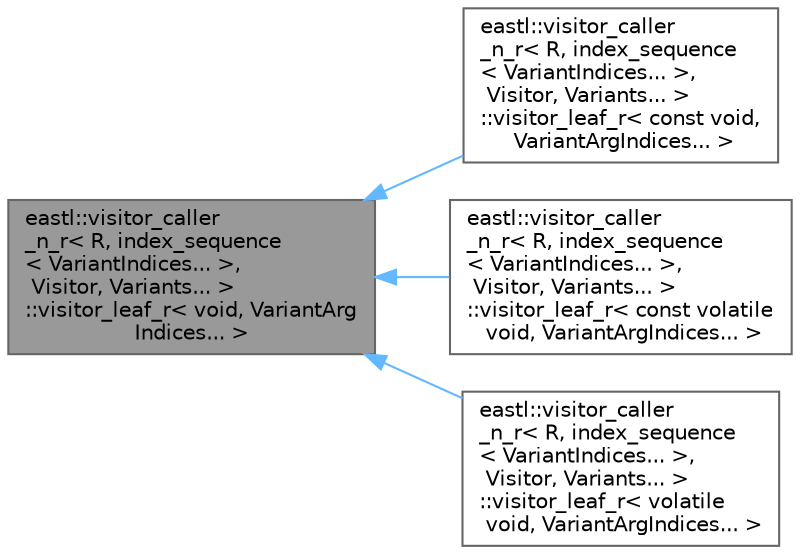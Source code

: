 digraph "eastl::visitor_caller_n_r&lt; R, index_sequence&lt; VariantIndices... &gt;, Visitor, Variants... &gt;::visitor_leaf_r&lt; void, VariantArgIndices... &gt;"
{
 // LATEX_PDF_SIZE
  bgcolor="transparent";
  edge [fontname=Helvetica,fontsize=10,labelfontname=Helvetica,labelfontsize=10];
  node [fontname=Helvetica,fontsize=10,shape=box,height=0.2,width=0.4];
  rankdir="LR";
  Node1 [id="Node000001",label="eastl::visitor_caller\l_n_r\< R, index_sequence\l\< VariantIndices... \>,\l Visitor, Variants... \>\l::visitor_leaf_r\< void, VariantArg\lIndices... \>",height=0.2,width=0.4,color="gray40", fillcolor="grey60", style="filled", fontcolor="black",tooltip=" "];
  Node1 -> Node2 [id="edge1_Node000001_Node000002",dir="back",color="steelblue1",style="solid",tooltip=" "];
  Node2 [id="Node000002",label="eastl::visitor_caller\l_n_r\< R, index_sequence\l\< VariantIndices... \>,\l Visitor, Variants... \>\l::visitor_leaf_r\< const void,\l VariantArgIndices... \>",height=0.2,width=0.4,color="gray40", fillcolor="white", style="filled",URL="$structeastl_1_1visitor__caller__n__r_3_01_r_00_01index__sequence_3_01_variant_indices_8_8_8_01_439056516c95d6d9dd3d0ae4f7bfc3a25.html",tooltip=" "];
  Node1 -> Node3 [id="edge2_Node000001_Node000003",dir="back",color="steelblue1",style="solid",tooltip=" "];
  Node3 [id="Node000003",label="eastl::visitor_caller\l_n_r\< R, index_sequence\l\< VariantIndices... \>,\l Visitor, Variants... \>\l::visitor_leaf_r\< const volatile\l void, VariantArgIndices... \>",height=0.2,width=0.4,color="gray40", fillcolor="white", style="filled",URL="$structeastl_1_1visitor__caller__n__r_3_01_r_00_01index__sequence_3_01_variant_indices_8_8_8_01_4ddc3b6c2261c5dde7e3e270f045858dd.html",tooltip=" "];
  Node1 -> Node4 [id="edge3_Node000001_Node000004",dir="back",color="steelblue1",style="solid",tooltip=" "];
  Node4 [id="Node000004",label="eastl::visitor_caller\l_n_r\< R, index_sequence\l\< VariantIndices... \>,\l Visitor, Variants... \>\l::visitor_leaf_r\< volatile\l void, VariantArgIndices... \>",height=0.2,width=0.4,color="gray40", fillcolor="white", style="filled",URL="$structeastl_1_1visitor__caller__n__r_3_01_r_00_01index__sequence_3_01_variant_indices_8_8_8_01_4991999fc689fdb38e065fae79fcdba0b.html",tooltip=" "];
}
